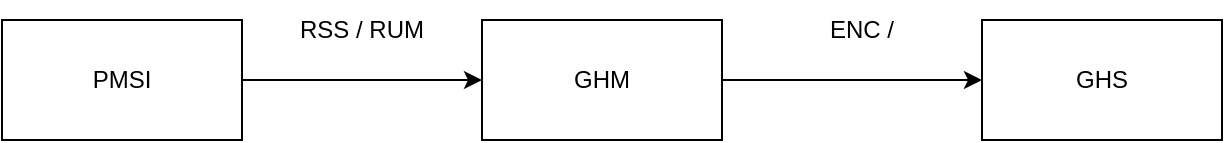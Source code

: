 <mxfile version="16.5.2" type="github" pages="2">
  <diagram id="pEpPIXN8fjlOHE0swHMZ" name="Page-1">
    <mxGraphModel dx="868" dy="450" grid="1" gridSize="10" guides="1" tooltips="1" connect="1" arrows="1" fold="1" page="1" pageScale="1" pageWidth="1169" pageHeight="827" math="0" shadow="0">
      <root>
        <mxCell id="0" />
        <mxCell id="1" parent="0" />
        <mxCell id="oNMjwTRkOBNo_UEQeui5-2" style="edgeStyle=orthogonalEdgeStyle;rounded=0;orthogonalLoop=1;jettySize=auto;html=1;entryX=0;entryY=0.5;entryDx=0;entryDy=0;" edge="1" parent="1" source="REdDxQZUkQAhge0i0_Ge-1" target="REdDxQZUkQAhge0i0_Ge-2">
          <mxGeometry relative="1" as="geometry" />
        </mxCell>
        <mxCell id="REdDxQZUkQAhge0i0_Ge-1" value="GHM" style="rounded=0;whiteSpace=wrap;html=1;" parent="1" vertex="1">
          <mxGeometry x="360" y="110" width="120" height="60" as="geometry" />
        </mxCell>
        <mxCell id="REdDxQZUkQAhge0i0_Ge-2" value="GHS" style="rounded=0;whiteSpace=wrap;html=1;" parent="1" vertex="1">
          <mxGeometry x="610" y="110" width="120" height="60" as="geometry" />
        </mxCell>
        <mxCell id="oNMjwTRkOBNo_UEQeui5-1" style="edgeStyle=orthogonalEdgeStyle;rounded=0;orthogonalLoop=1;jettySize=auto;html=1;" edge="1" parent="1" source="REdDxQZUkQAhge0i0_Ge-5" target="REdDxQZUkQAhge0i0_Ge-1">
          <mxGeometry relative="1" as="geometry" />
        </mxCell>
        <mxCell id="REdDxQZUkQAhge0i0_Ge-5" value="PMSI" style="rounded=0;whiteSpace=wrap;html=1;" parent="1" vertex="1">
          <mxGeometry x="120" y="110" width="120" height="60" as="geometry" />
        </mxCell>
        <mxCell id="oNMjwTRkOBNo_UEQeui5-3" value="RSS / RUM" style="text;html=1;strokeColor=none;fillColor=none;align=center;verticalAlign=middle;whiteSpace=wrap;rounded=0;" vertex="1" parent="1">
          <mxGeometry x="260" y="100" width="80" height="30" as="geometry" />
        </mxCell>
        <mxCell id="oNMjwTRkOBNo_UEQeui5-6" value="ENC / " style="text;html=1;strokeColor=none;fillColor=none;align=center;verticalAlign=middle;whiteSpace=wrap;rounded=0;" vertex="1" parent="1">
          <mxGeometry x="510" y="100" width="80" height="30" as="geometry" />
        </mxCell>
      </root>
    </mxGraphModel>
  </diagram>
  <diagram id="3_cAaf1JO6WXbzpz-YbP" name="Page-2">
    <mxGraphModel dx="868" dy="450" grid="1" gridSize="10" guides="1" tooltips="1" connect="1" arrows="1" fold="1" page="1" pageScale="1" pageWidth="1169" pageHeight="827" math="0" shadow="0">
      <root>
        <mxCell id="wu8gszZe-gb1DjDhQaDQ-0" />
        <mxCell id="wu8gszZe-gb1DjDhQaDQ-1" parent="wu8gszZe-gb1DjDhQaDQ-0" />
      </root>
    </mxGraphModel>
  </diagram>
</mxfile>
